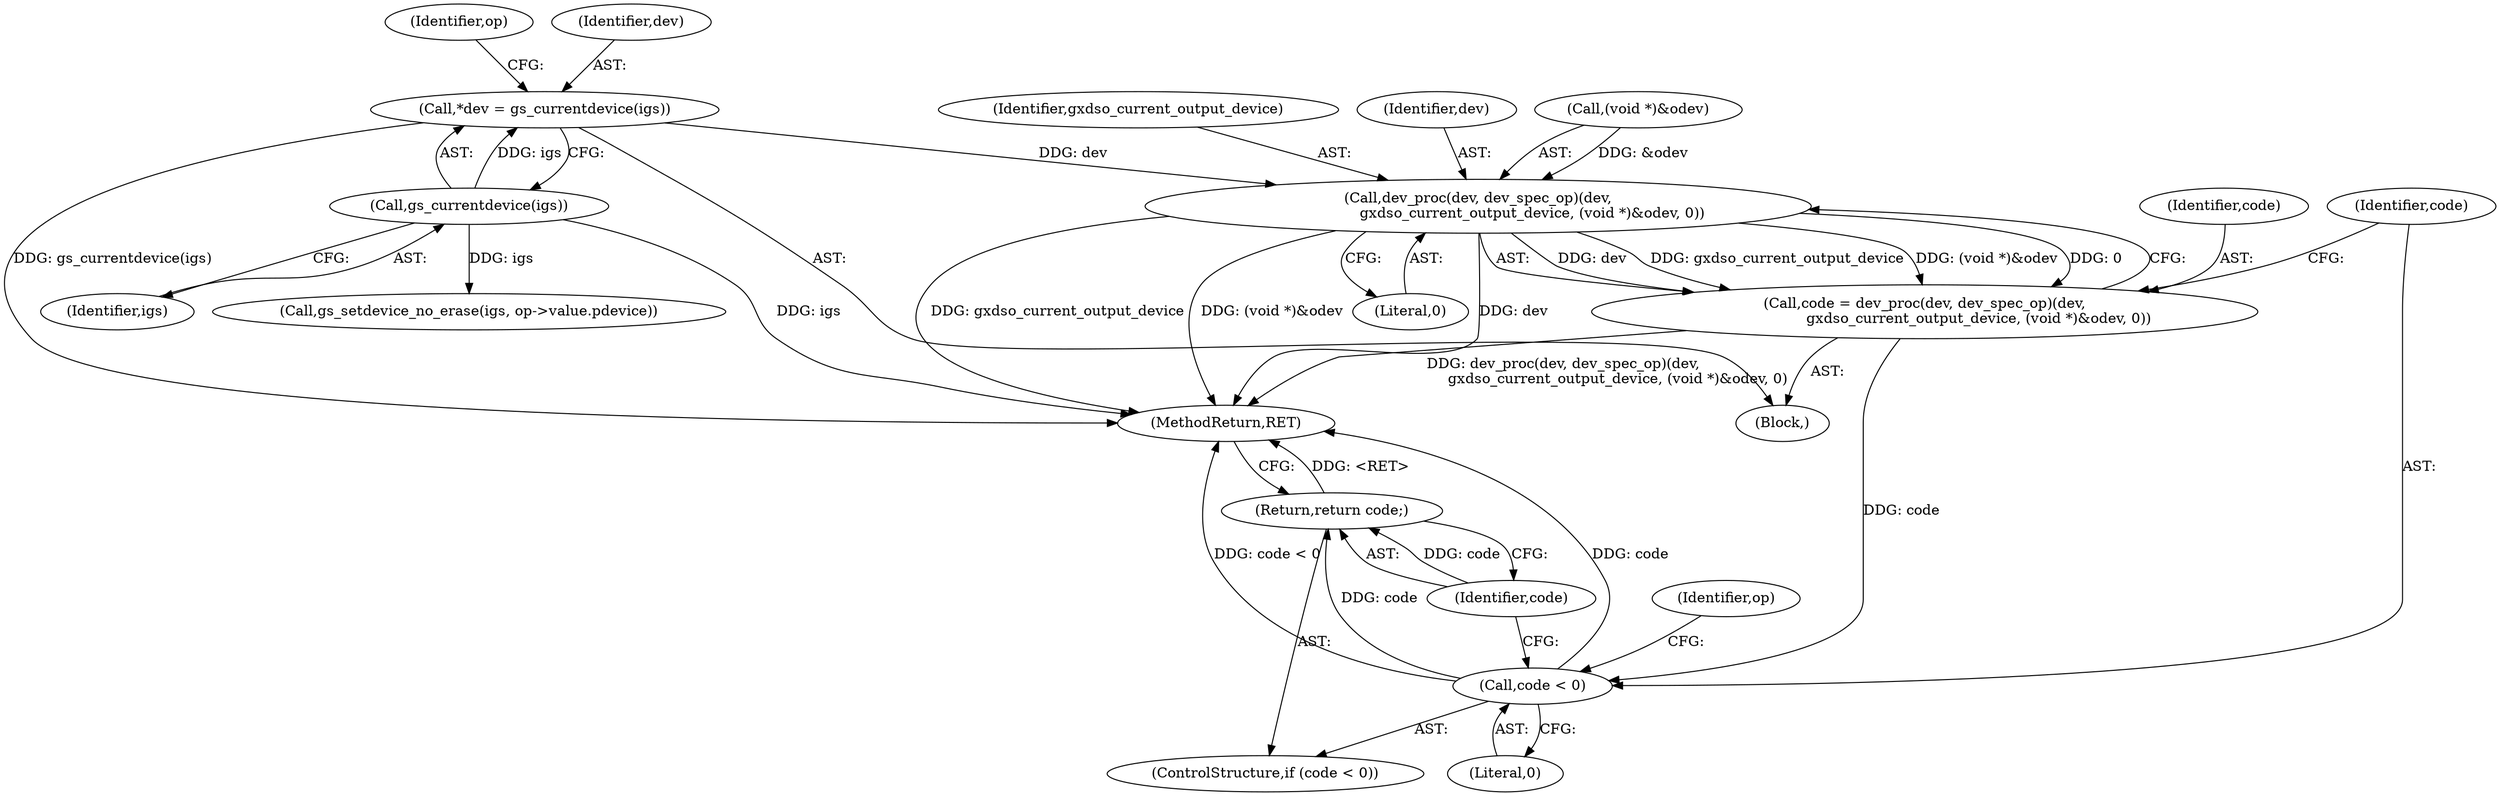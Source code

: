 digraph "0_ghostscript_661e8d8fb8248c38d67958beda32f3a5876d0c3f@pointer" {
"1000111" [label="(Call,*dev = gs_currentdevice(igs))"];
"1000113" [label="(Call,gs_currentdevice(igs))"];
"1000122" [label="(Call,dev_proc(dev, dev_spec_op)(dev,\n                        gxdso_current_output_device, (void *)&odev, 0))"];
"1000120" [label="(Call,code = dev_proc(dev, dev_spec_op)(dev,\n                        gxdso_current_output_device, (void *)&odev, 0))"];
"1000131" [label="(Call,code < 0)"];
"1000134" [label="(Return,return code;)"];
"1000133" [label="(Literal,0)"];
"1000124" [label="(Identifier,gxdso_current_output_device)"];
"1000114" [label="(Identifier,igs)"];
"1000186" [label="(MethodReturn,RET)"];
"1000134" [label="(Return,return code;)"];
"1000123" [label="(Identifier,dev)"];
"1000125" [label="(Call,(void *)&odev)"];
"1000120" [label="(Call,code = dev_proc(dev, dev_spec_op)(dev,\n                        gxdso_current_output_device, (void *)&odev, 0))"];
"1000105" [label="(Block,)"];
"1000162" [label="(Call,gs_setdevice_no_erase(igs, op->value.pdevice))"];
"1000129" [label="(Literal,0)"];
"1000138" [label="(Identifier,op)"];
"1000130" [label="(ControlStructure,if (code < 0))"];
"1000117" [label="(Identifier,op)"];
"1000135" [label="(Identifier,code)"];
"1000121" [label="(Identifier,code)"];
"1000112" [label="(Identifier,dev)"];
"1000111" [label="(Call,*dev = gs_currentdevice(igs))"];
"1000113" [label="(Call,gs_currentdevice(igs))"];
"1000132" [label="(Identifier,code)"];
"1000122" [label="(Call,dev_proc(dev, dev_spec_op)(dev,\n                        gxdso_current_output_device, (void *)&odev, 0))"];
"1000131" [label="(Call,code < 0)"];
"1000111" -> "1000105"  [label="AST: "];
"1000111" -> "1000113"  [label="CFG: "];
"1000112" -> "1000111"  [label="AST: "];
"1000113" -> "1000111"  [label="AST: "];
"1000117" -> "1000111"  [label="CFG: "];
"1000111" -> "1000186"  [label="DDG: gs_currentdevice(igs)"];
"1000113" -> "1000111"  [label="DDG: igs"];
"1000111" -> "1000122"  [label="DDG: dev"];
"1000113" -> "1000114"  [label="CFG: "];
"1000114" -> "1000113"  [label="AST: "];
"1000113" -> "1000186"  [label="DDG: igs"];
"1000113" -> "1000162"  [label="DDG: igs"];
"1000122" -> "1000120"  [label="AST: "];
"1000122" -> "1000129"  [label="CFG: "];
"1000123" -> "1000122"  [label="AST: "];
"1000124" -> "1000122"  [label="AST: "];
"1000125" -> "1000122"  [label="AST: "];
"1000129" -> "1000122"  [label="AST: "];
"1000120" -> "1000122"  [label="CFG: "];
"1000122" -> "1000186"  [label="DDG: (void *)&odev"];
"1000122" -> "1000186"  [label="DDG: dev"];
"1000122" -> "1000186"  [label="DDG: gxdso_current_output_device"];
"1000122" -> "1000120"  [label="DDG: dev"];
"1000122" -> "1000120"  [label="DDG: gxdso_current_output_device"];
"1000122" -> "1000120"  [label="DDG: (void *)&odev"];
"1000122" -> "1000120"  [label="DDG: 0"];
"1000125" -> "1000122"  [label="DDG: &odev"];
"1000120" -> "1000105"  [label="AST: "];
"1000121" -> "1000120"  [label="AST: "];
"1000132" -> "1000120"  [label="CFG: "];
"1000120" -> "1000186"  [label="DDG: dev_proc(dev, dev_spec_op)(dev,\n                        gxdso_current_output_device, (void *)&odev, 0)"];
"1000120" -> "1000131"  [label="DDG: code"];
"1000131" -> "1000130"  [label="AST: "];
"1000131" -> "1000133"  [label="CFG: "];
"1000132" -> "1000131"  [label="AST: "];
"1000133" -> "1000131"  [label="AST: "];
"1000135" -> "1000131"  [label="CFG: "];
"1000138" -> "1000131"  [label="CFG: "];
"1000131" -> "1000186"  [label="DDG: code"];
"1000131" -> "1000186"  [label="DDG: code < 0"];
"1000131" -> "1000134"  [label="DDG: code"];
"1000134" -> "1000130"  [label="AST: "];
"1000134" -> "1000135"  [label="CFG: "];
"1000135" -> "1000134"  [label="AST: "];
"1000186" -> "1000134"  [label="CFG: "];
"1000134" -> "1000186"  [label="DDG: <RET>"];
"1000135" -> "1000134"  [label="DDG: code"];
}
